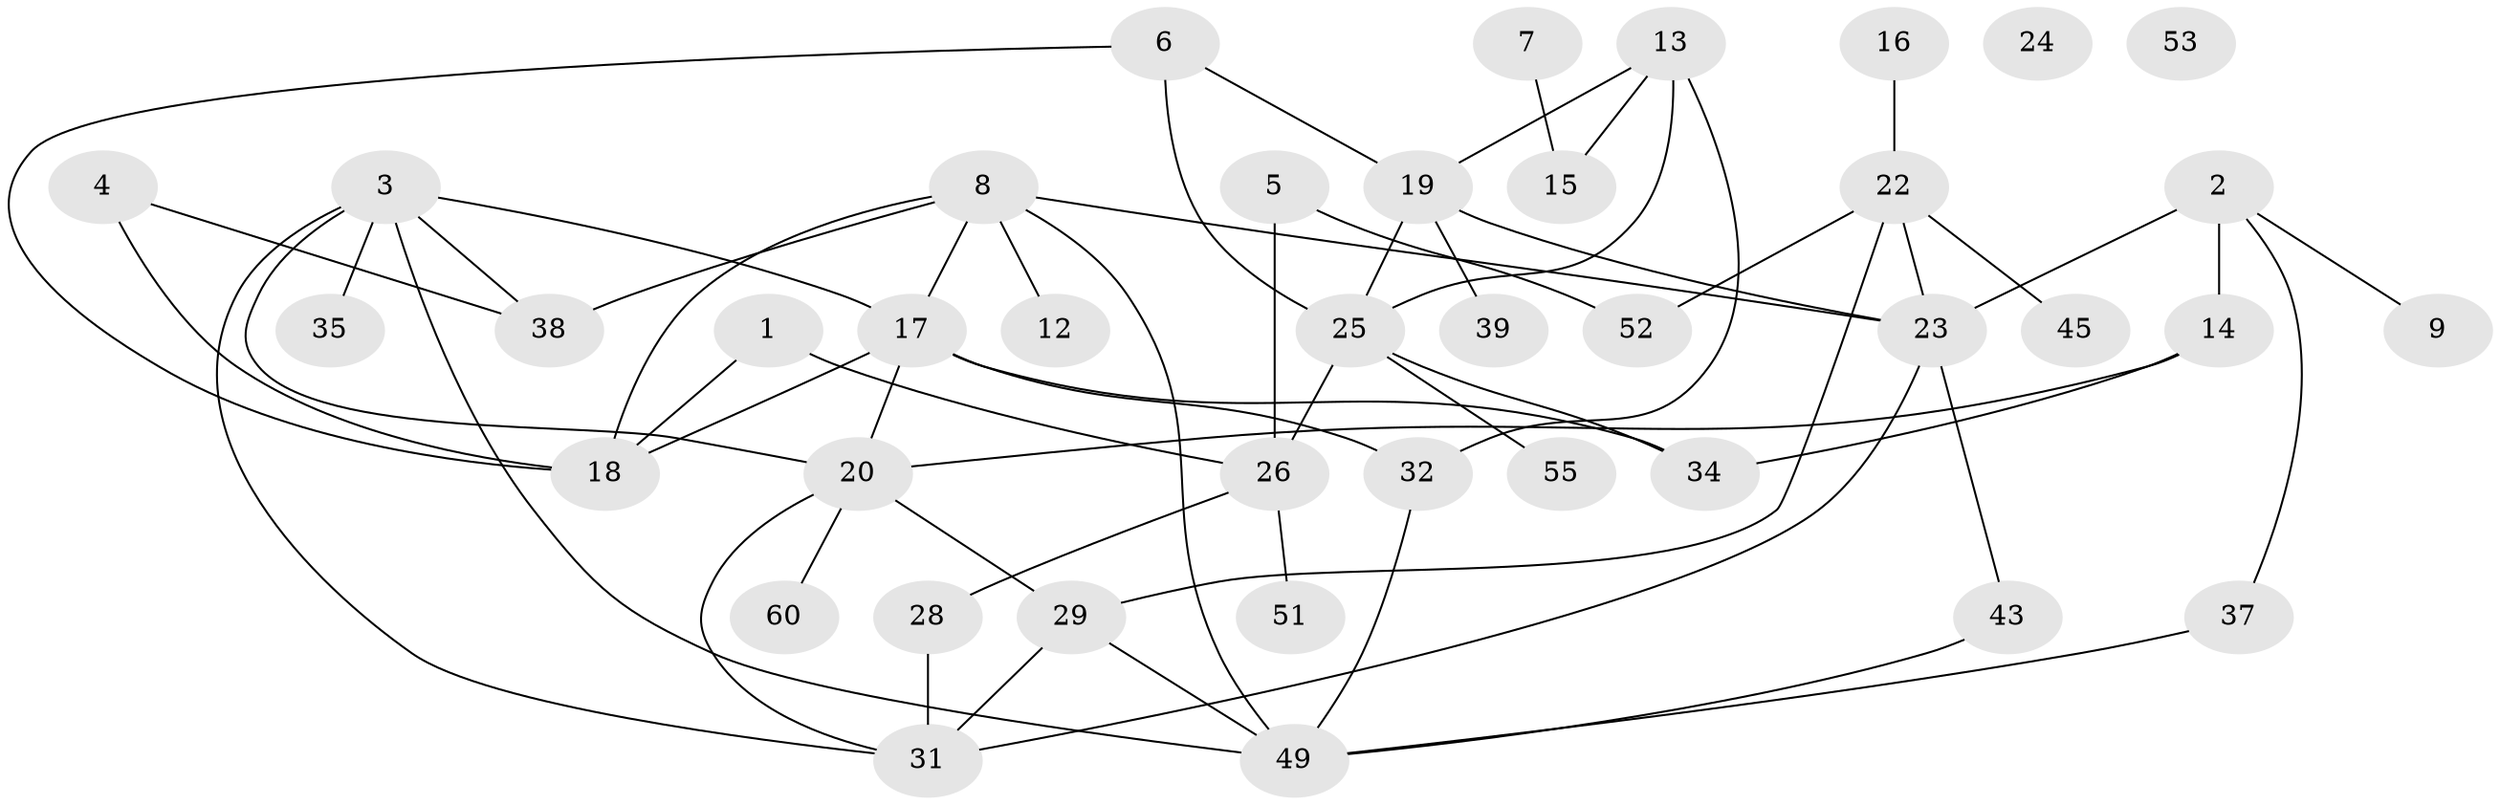 // original degree distribution, {2: 0.2698412698412698, 3: 0.19047619047619047, 1: 0.20634920634920634, 6: 0.015873015873015872, 5: 0.09523809523809523, 4: 0.1746031746031746, 7: 0.015873015873015872, 0: 0.031746031746031744}
// Generated by graph-tools (version 1.1) at 2025/41/03/06/25 10:41:23]
// undirected, 40 vertices, 60 edges
graph export_dot {
graph [start="1"]
  node [color=gray90,style=filled];
  1 [super="+61"];
  2 [super="+11"];
  3 [super="+10"];
  4 [super="+56"];
  5 [super="+21"];
  6 [super="+59"];
  7;
  8 [super="+57"];
  9 [super="+33"];
  12;
  13 [super="+30"];
  14 [super="+41"];
  15 [super="+48"];
  16;
  17 [super="+44"];
  18 [super="+54"];
  19 [super="+27"];
  20 [super="+42"];
  22 [super="+50"];
  23 [super="+62"];
  24;
  25 [super="+40"];
  26 [super="+46"];
  28;
  29 [super="+63"];
  31 [super="+47"];
  32 [super="+36"];
  34;
  35;
  37;
  38;
  39;
  43;
  45;
  49 [super="+58"];
  51;
  52;
  53;
  55;
  60;
  1 -- 26;
  1 -- 18;
  2 -- 23 [weight=2];
  2 -- 9;
  2 -- 37;
  2 -- 14;
  3 -- 31;
  3 -- 38;
  3 -- 49;
  3 -- 17;
  3 -- 35;
  3 -- 20;
  4 -- 18 [weight=2];
  4 -- 38;
  5 -- 52;
  5 -- 26;
  6 -- 25;
  6 -- 18;
  6 -- 19;
  7 -- 15;
  8 -- 12;
  8 -- 18;
  8 -- 38;
  8 -- 49;
  8 -- 23;
  8 -- 17;
  13 -- 32;
  13 -- 19;
  13 -- 15;
  13 -- 25;
  14 -- 20;
  14 -- 34;
  16 -- 22;
  17 -- 34;
  17 -- 18;
  17 -- 20;
  17 -- 32;
  19 -- 25;
  19 -- 39;
  19 -- 23;
  20 -- 60;
  20 -- 31;
  20 -- 29;
  22 -- 52;
  22 -- 45;
  22 -- 23;
  22 -- 29;
  23 -- 31;
  23 -- 43;
  25 -- 26;
  25 -- 34;
  25 -- 55;
  26 -- 28;
  26 -- 51;
  28 -- 31;
  29 -- 49;
  29 -- 31;
  32 -- 49;
  37 -- 49;
  43 -- 49;
}
